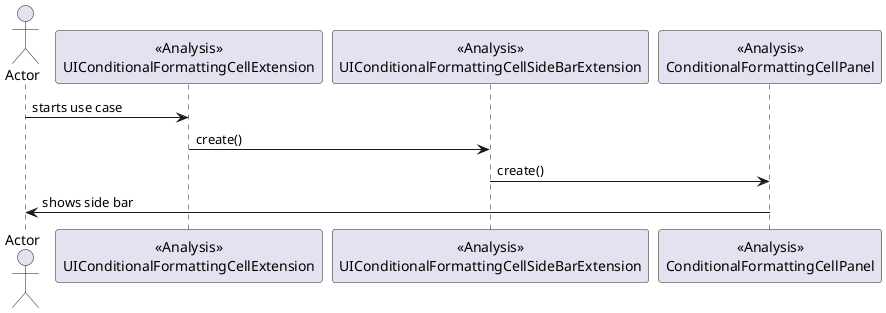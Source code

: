
@startuml lang03_01_ConditionalForamtingSideBarExtension.png
  actor Actor
 participant "<<Analysis>>\nUIConditionalFormattingCellExtension" as CFCExtension
  participant "<<Analysis>>\nUIConditionalFormattingCellSideBarExtension" as UICFCExtension
  participant "<<Analysis>>\nConditionalFormattingCellPanel" as CFCpanel


  
Actor -> CFCExtension : starts use case
CFCExtension ->UICFCExtension :create()
  UICFCExtension -> CFCpanel : create()
  CFCpanel -> Actor: shows side bar
@enduml